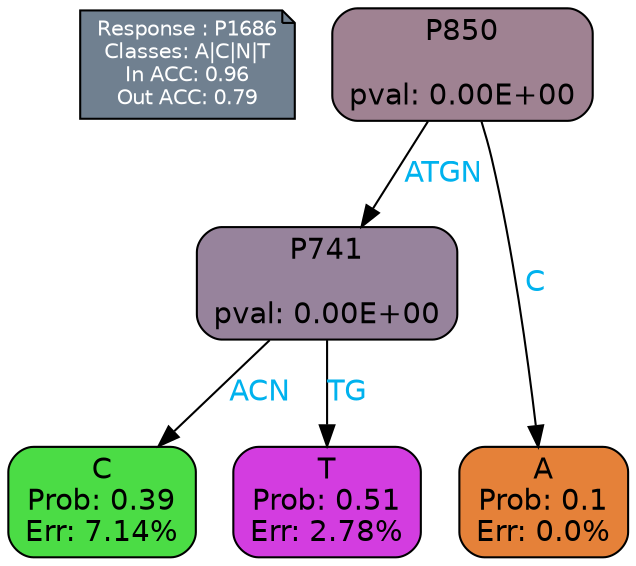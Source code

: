 digraph Tree {
node [shape=box, style="filled, rounded", color="black", fontname=helvetica] ;
graph [ranksep=equally, splines=polylines, bgcolor=transparent, dpi=600] ;
edge [fontname=helvetica] ;
LEGEND [label="Response : P1686
Classes: A|C|N|T
In ACC: 0.96
Out ACC: 0.79
",shape=note,align=left,style=filled,fillcolor="slategray",fontcolor="white",fontsize=10];1 [label="P850

pval: 0.00E+00", fillcolor="#9f8292"] ;
2 [label="P741

pval: 0.00E+00", fillcolor="#97839c"] ;
3 [label="C
Prob: 0.39
Err: 7.14%", fillcolor="#4bdc45"] ;
4 [label="T
Prob: 0.51
Err: 2.78%", fillcolor="#d33de0"] ;
5 [label="A
Prob: 0.1
Err: 0.0%", fillcolor="#e58139"] ;
1 -> 2 [label="ATGN",fontcolor=deepskyblue2] ;
1 -> 5 [label="C",fontcolor=deepskyblue2] ;
2 -> 3 [label="ACN",fontcolor=deepskyblue2] ;
2 -> 4 [label="TG",fontcolor=deepskyblue2] ;
{rank = same; 3;4;5;}{rank = same; LEGEND;1;}}